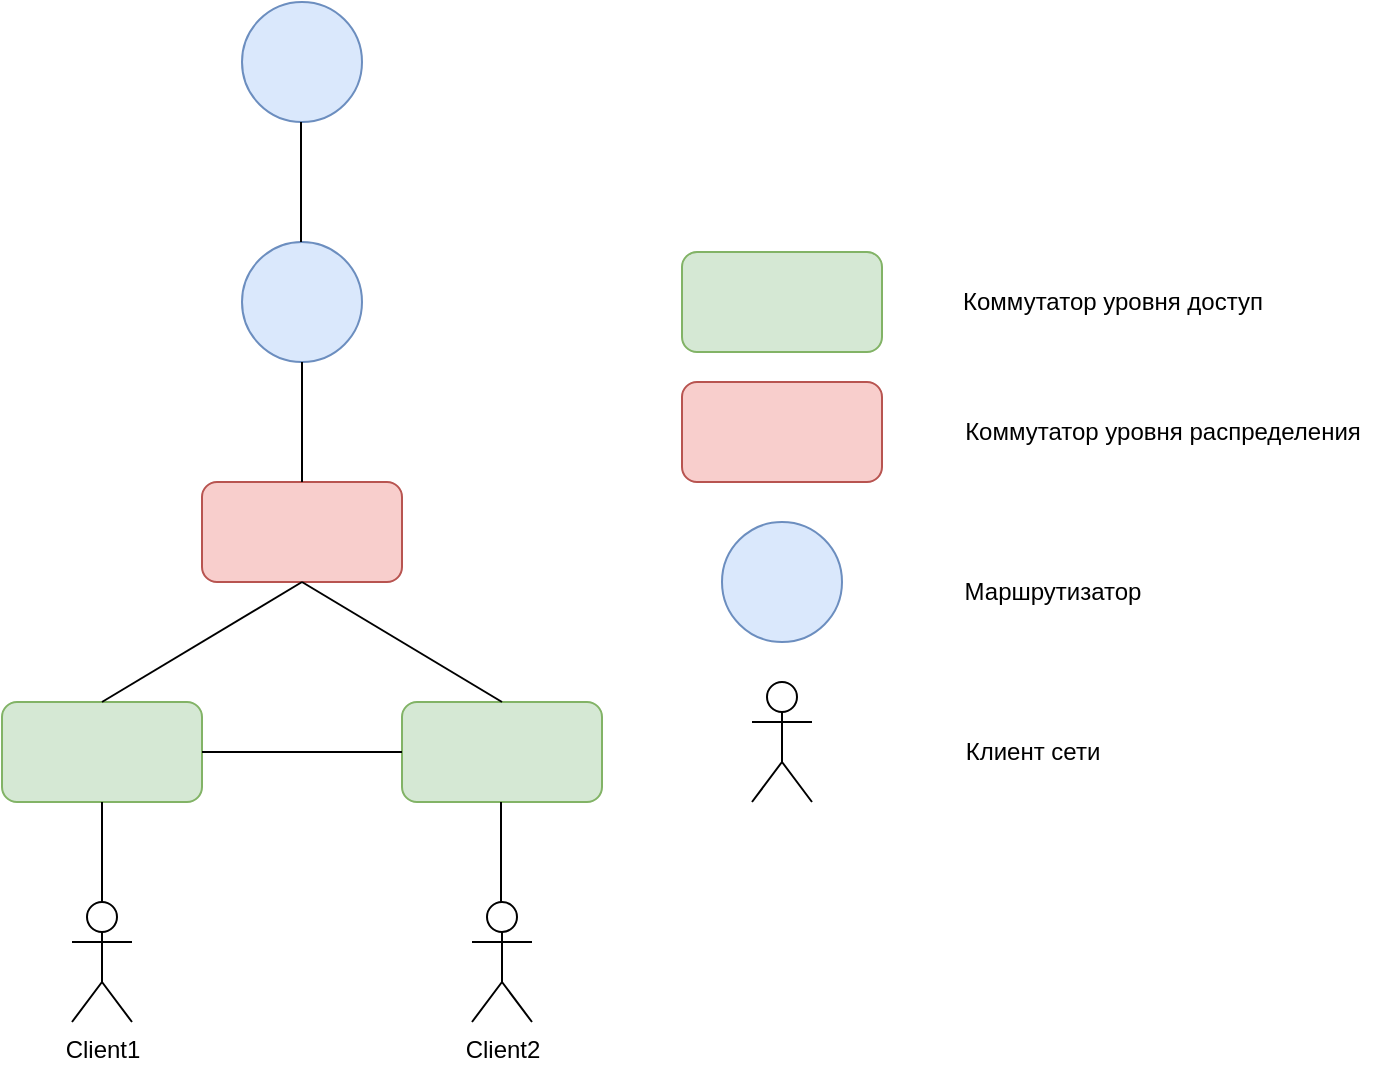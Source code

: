 <mxfile version="20.5.1" type="device"><diagram id="1Mjvv0HsLqcMybZ4cmbb" name="Страница 1"><mxGraphModel dx="782" dy="1580" grid="1" gridSize="10" guides="1" tooltips="1" connect="1" arrows="1" fold="1" page="1" pageScale="1" pageWidth="827" pageHeight="1169" math="0" shadow="0"><root><mxCell id="0"/><mxCell id="1" parent="0"/><mxCell id="ZnMfFI2MyaA_urKf9rLS-1" value="" style="ellipse;whiteSpace=wrap;html=1;aspect=fixed;fillColor=#dae8fc;strokeColor=#6c8ebf;" vertex="1" parent="1"><mxGeometry x="130" y="40" width="60" height="60" as="geometry"/></mxCell><mxCell id="ZnMfFI2MyaA_urKf9rLS-4" value="" style="rounded=1;whiteSpace=wrap;html=1;fillColor=#f8cecc;strokeColor=#b85450;" vertex="1" parent="1"><mxGeometry x="110" y="160" width="100" height="50" as="geometry"/></mxCell><mxCell id="ZnMfFI2MyaA_urKf9rLS-6" value="" style="rounded=1;whiteSpace=wrap;html=1;fillColor=#d5e8d4;strokeColor=#82b366;" vertex="1" parent="1"><mxGeometry x="10" y="270" width="100" height="50" as="geometry"/></mxCell><mxCell id="ZnMfFI2MyaA_urKf9rLS-7" value="" style="rounded=1;whiteSpace=wrap;html=1;fillColor=#d5e8d4;strokeColor=#82b366;" vertex="1" parent="1"><mxGeometry x="210" y="270" width="100" height="50" as="geometry"/></mxCell><mxCell id="ZnMfFI2MyaA_urKf9rLS-8" value="Client1" style="shape=umlActor;verticalLabelPosition=bottom;verticalAlign=top;html=1;outlineConnect=0;" vertex="1" parent="1"><mxGeometry x="45" y="370" width="30" height="60" as="geometry"/></mxCell><mxCell id="ZnMfFI2MyaA_urKf9rLS-9" value="Client2" style="shape=umlActor;verticalLabelPosition=bottom;verticalAlign=top;html=1;outlineConnect=0;" vertex="1" parent="1"><mxGeometry x="245" y="370" width="30" height="60" as="geometry"/></mxCell><mxCell id="ZnMfFI2MyaA_urKf9rLS-10" value="" style="endArrow=none;html=1;rounded=0;entryX=0.5;entryY=1;entryDx=0;entryDy=0;exitX=0.5;exitY=0;exitDx=0;exitDy=0;exitPerimeter=0;" edge="1" parent="1" source="ZnMfFI2MyaA_urKf9rLS-8" target="ZnMfFI2MyaA_urKf9rLS-6"><mxGeometry width="50" height="50" relative="1" as="geometry"><mxPoint y="380" as="sourcePoint"/><mxPoint x="50" y="330" as="targetPoint"/></mxGeometry></mxCell><mxCell id="ZnMfFI2MyaA_urKf9rLS-11" value="" style="endArrow=none;html=1;rounded=0;entryX=0.5;entryY=1;entryDx=0;entryDy=0;exitX=0.5;exitY=0;exitDx=0;exitDy=0;exitPerimeter=0;" edge="1" parent="1"><mxGeometry width="50" height="50" relative="1" as="geometry"><mxPoint x="259.5" y="370" as="sourcePoint"/><mxPoint x="259.5" y="320" as="targetPoint"/></mxGeometry></mxCell><mxCell id="ZnMfFI2MyaA_urKf9rLS-12" value="" style="endArrow=none;html=1;rounded=0;exitX=0.5;exitY=0;exitDx=0;exitDy=0;entryX=0.5;entryY=1;entryDx=0;entryDy=0;" edge="1" parent="1" source="ZnMfFI2MyaA_urKf9rLS-6" target="ZnMfFI2MyaA_urKf9rLS-4"><mxGeometry width="50" height="50" relative="1" as="geometry"><mxPoint x="180" y="220" as="sourcePoint"/><mxPoint x="230" y="170" as="targetPoint"/></mxGeometry></mxCell><mxCell id="ZnMfFI2MyaA_urKf9rLS-13" value="" style="endArrow=none;html=1;rounded=0;exitX=0.5;exitY=0;exitDx=0;exitDy=0;entryX=0.5;entryY=1;entryDx=0;entryDy=0;" edge="1" parent="1" source="ZnMfFI2MyaA_urKf9rLS-7" target="ZnMfFI2MyaA_urKf9rLS-4"><mxGeometry width="50" height="50" relative="1" as="geometry"><mxPoint x="70" y="280" as="sourcePoint"/><mxPoint x="170" y="220" as="targetPoint"/></mxGeometry></mxCell><mxCell id="ZnMfFI2MyaA_urKf9rLS-14" value="" style="endArrow=none;html=1;rounded=0;exitX=0.5;exitY=0;exitDx=0;exitDy=0;entryX=0.5;entryY=1;entryDx=0;entryDy=0;" edge="1" parent="1" source="ZnMfFI2MyaA_urKf9rLS-4" target="ZnMfFI2MyaA_urKf9rLS-1"><mxGeometry width="50" height="50" relative="1" as="geometry"><mxPoint x="70" y="280" as="sourcePoint"/><mxPoint x="170" y="220" as="targetPoint"/></mxGeometry></mxCell><mxCell id="ZnMfFI2MyaA_urKf9rLS-15" value="" style="endArrow=none;html=1;rounded=0;exitX=1;exitY=0.5;exitDx=0;exitDy=0;entryX=0;entryY=0.5;entryDx=0;entryDy=0;" edge="1" parent="1" source="ZnMfFI2MyaA_urKf9rLS-6" target="ZnMfFI2MyaA_urKf9rLS-7"><mxGeometry width="50" height="50" relative="1" as="geometry"><mxPoint x="70" y="280" as="sourcePoint"/><mxPoint x="170" y="220" as="targetPoint"/></mxGeometry></mxCell><mxCell id="ZnMfFI2MyaA_urKf9rLS-16" value="" style="rounded=1;whiteSpace=wrap;html=1;fillColor=#d5e8d4;strokeColor=#82b366;" vertex="1" parent="1"><mxGeometry x="350" y="45" width="100" height="50" as="geometry"/></mxCell><mxCell id="ZnMfFI2MyaA_urKf9rLS-17" value="" style="rounded=1;whiteSpace=wrap;html=1;fillColor=#f8cecc;strokeColor=#b85450;" vertex="1" parent="1"><mxGeometry x="350" y="110" width="100" height="50" as="geometry"/></mxCell><mxCell id="ZnMfFI2MyaA_urKf9rLS-18" value="" style="ellipse;whiteSpace=wrap;html=1;aspect=fixed;fillColor=#dae8fc;strokeColor=#6c8ebf;" vertex="1" parent="1"><mxGeometry x="370" y="180" width="60" height="60" as="geometry"/></mxCell><mxCell id="ZnMfFI2MyaA_urKf9rLS-19" value="" style="shape=umlActor;verticalLabelPosition=bottom;verticalAlign=top;html=1;outlineConnect=0;" vertex="1" parent="1"><mxGeometry x="385" y="260" width="30" height="60" as="geometry"/></mxCell><mxCell id="ZnMfFI2MyaA_urKf9rLS-20" value="Коммутатор уровня доступ" style="text;html=1;align=center;verticalAlign=middle;resizable=0;points=[];autosize=1;strokeColor=none;fillColor=none;" vertex="1" parent="1"><mxGeometry x="480" y="55" width="170" height="30" as="geometry"/></mxCell><mxCell id="ZnMfFI2MyaA_urKf9rLS-21" value="Коммутатор уровня распределения" style="text;html=1;align=center;verticalAlign=middle;resizable=0;points=[];autosize=1;strokeColor=none;fillColor=none;" vertex="1" parent="1"><mxGeometry x="480" y="120" width="220" height="30" as="geometry"/></mxCell><mxCell id="ZnMfFI2MyaA_urKf9rLS-22" value="Маршрутизатор" style="text;html=1;align=center;verticalAlign=middle;resizable=0;points=[];autosize=1;strokeColor=none;fillColor=none;" vertex="1" parent="1"><mxGeometry x="480" y="200" width="110" height="30" as="geometry"/></mxCell><mxCell id="ZnMfFI2MyaA_urKf9rLS-23" value="Клиент сети" style="text;html=1;align=center;verticalAlign=middle;resizable=0;points=[];autosize=1;strokeColor=none;fillColor=none;" vertex="1" parent="1"><mxGeometry x="480" y="280" width="90" height="30" as="geometry"/></mxCell><mxCell id="ZnMfFI2MyaA_urKf9rLS-24" value="" style="ellipse;whiteSpace=wrap;html=1;aspect=fixed;fillColor=#dae8fc;strokeColor=#6c8ebf;" vertex="1" parent="1"><mxGeometry x="130" y="-80" width="60" height="60" as="geometry"/></mxCell><mxCell id="ZnMfFI2MyaA_urKf9rLS-25" value="" style="endArrow=none;html=1;rounded=0;exitX=0.5;exitY=0;exitDx=0;exitDy=0;entryX=0.5;entryY=1;entryDx=0;entryDy=0;" edge="1" parent="1"><mxGeometry width="50" height="50" relative="1" as="geometry"><mxPoint x="159.5" y="40" as="sourcePoint"/><mxPoint x="159.5" y="-20" as="targetPoint"/></mxGeometry></mxCell></root></mxGraphModel></diagram></mxfile>